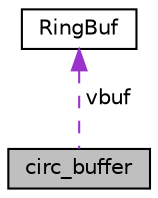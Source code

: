 digraph "circ_buffer"
{
  edge [fontname="Helvetica",fontsize="10",labelfontname="Helvetica",labelfontsize="10"];
  node [fontname="Helvetica",fontsize="10",shape=record];
  Node1 [label="circ_buffer",height=0.2,width=0.4,color="black", fillcolor="grey75", style="filled", fontcolor="black"];
  Node2 -> Node1 [dir="back",color="darkorchid3",fontsize="10",style="dashed",label=" vbuf" ,fontname="Helvetica"];
  Node2 [label="RingBuf",height=0.2,width=0.4,color="black", fillcolor="white", style="filled",URL="$struct_ring_buf.html"];
}
